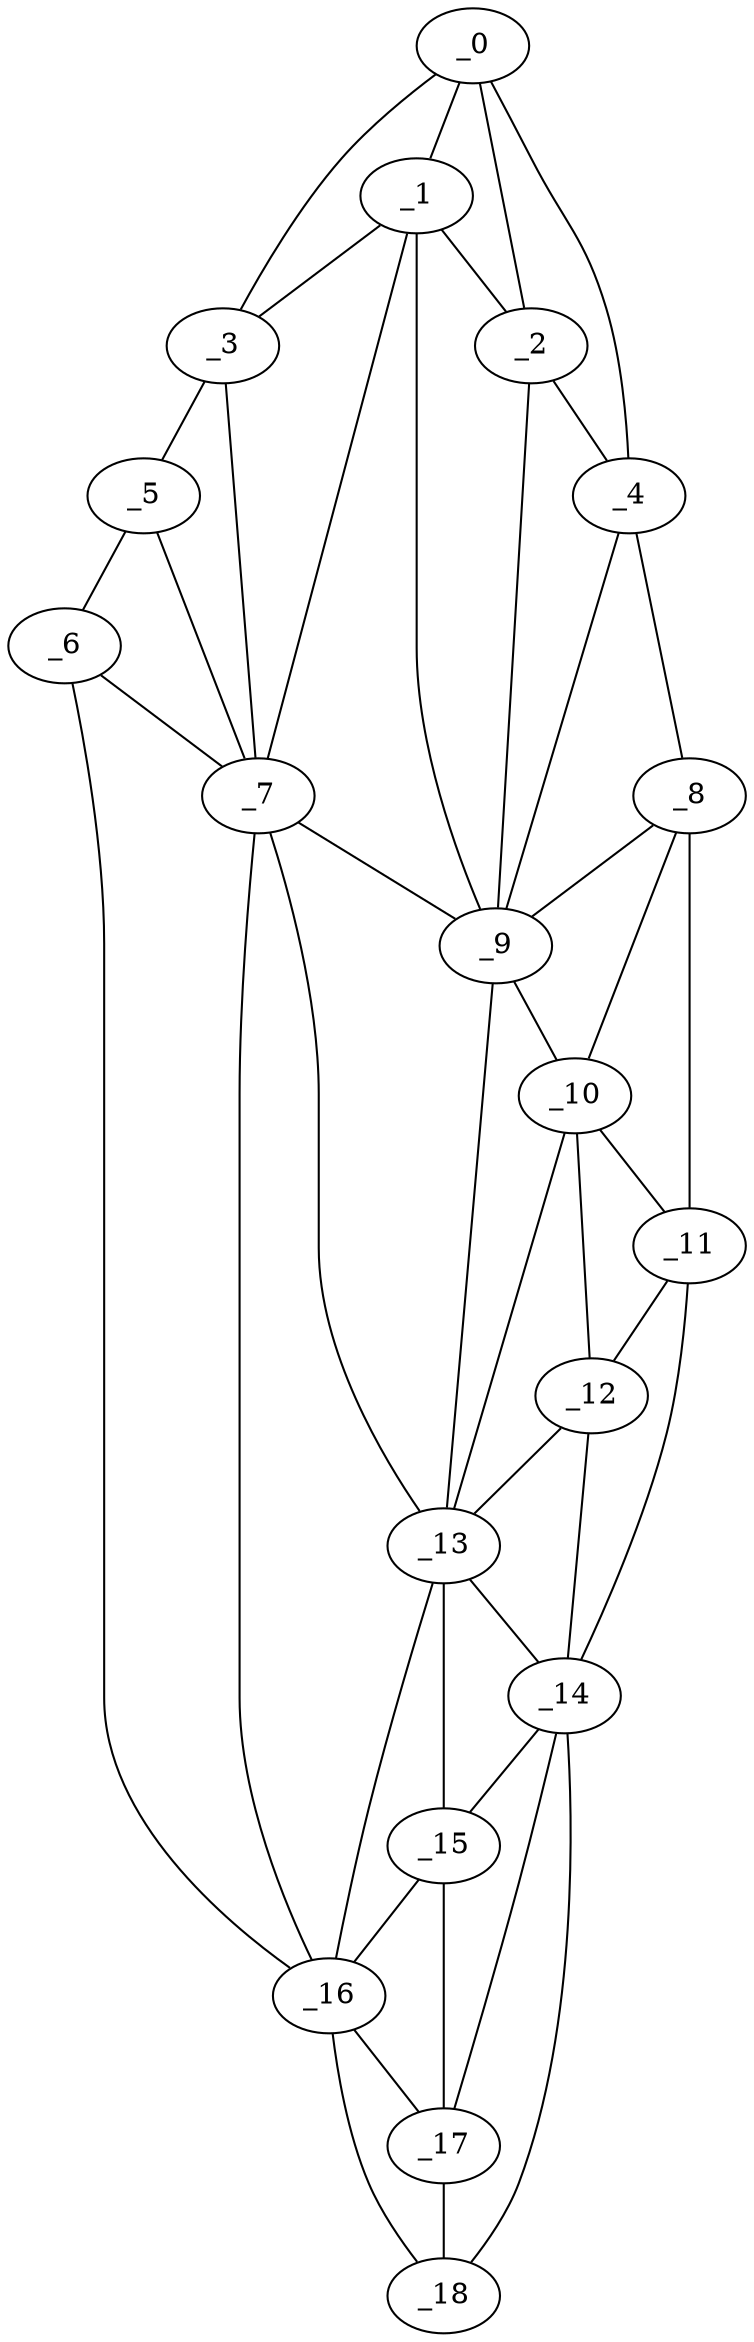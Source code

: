 graph "obj78__285.gxl" {
	_0	 [x=6,
		y=59];
	_1	 [x=11,
		y=56];
	_0 -- _1	 [valence=2];
	_2	 [x=24,
		y=36];
	_0 -- _2	 [valence=1];
	_3	 [x=28,
		y=101];
	_0 -- _3	 [valence=1];
	_4	 [x=31,
		y=18];
	_0 -- _4	 [valence=1];
	_1 -- _2	 [valence=2];
	_1 -- _3	 [valence=1];
	_7	 [x=52,
		y=100];
	_1 -- _7	 [valence=2];
	_9	 [x=56,
		y=33];
	_1 -- _9	 [valence=2];
	_2 -- _4	 [valence=2];
	_2 -- _9	 [valence=1];
	_5	 [x=42,
		y=106];
	_3 -- _5	 [valence=1];
	_3 -- _7	 [valence=2];
	_8	 [x=55,
		y=15];
	_4 -- _8	 [valence=1];
	_4 -- _9	 [valence=2];
	_6	 [x=48,
		y=104];
	_5 -- _6	 [valence=1];
	_5 -- _7	 [valence=1];
	_6 -- _7	 [valence=2];
	_16	 [x=111,
		y=72];
	_6 -- _16	 [valence=1];
	_7 -- _9	 [valence=1];
	_13	 [x=80,
		y=32];
	_7 -- _13	 [valence=2];
	_7 -- _16	 [valence=1];
	_8 -- _9	 [valence=1];
	_10	 [x=65,
		y=16];
	_8 -- _10	 [valence=2];
	_11	 [x=74,
		y=14];
	_8 -- _11	 [valence=1];
	_9 -- _10	 [valence=2];
	_9 -- _13	 [valence=2];
	_10 -- _11	 [valence=1];
	_12	 [x=78,
		y=17];
	_10 -- _12	 [valence=2];
	_10 -- _13	 [valence=2];
	_11 -- _12	 [valence=2];
	_14	 [x=100,
		y=22];
	_11 -- _14	 [valence=1];
	_12 -- _13	 [valence=2];
	_12 -- _14	 [valence=2];
	_13 -- _14	 [valence=2];
	_15	 [x=107,
		y=32];
	_13 -- _15	 [valence=2];
	_13 -- _16	 [valence=1];
	_14 -- _15	 [valence=2];
	_17	 [x=115,
		y=35];
	_14 -- _17	 [valence=1];
	_18	 [x=124,
		y=42];
	_14 -- _18	 [valence=1];
	_15 -- _16	 [valence=2];
	_15 -- _17	 [valence=2];
	_16 -- _17	 [valence=1];
	_16 -- _18	 [valence=1];
	_17 -- _18	 [valence=2];
}

